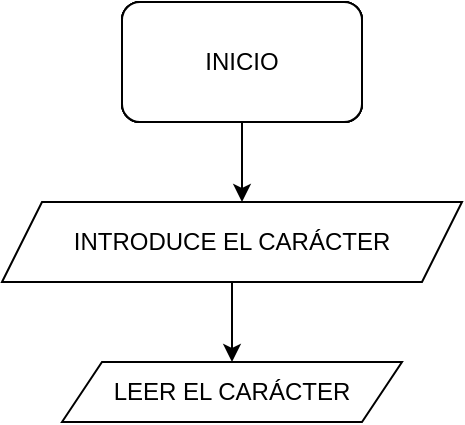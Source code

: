 <mxfile version="20.3.3" type="github">
  <diagram id="7d9E0L_A-0tJRyVjxDas" name="Página-1">
    <mxGraphModel dx="1780" dy="532" grid="1" gridSize="10" guides="1" tooltips="1" connect="1" arrows="1" fold="1" page="1" pageScale="1" pageWidth="827" pageHeight="1169" math="0" shadow="0">
      <root>
        <mxCell id="0" />
        <mxCell id="1" parent="0" />
        <mxCell id="BBk7Xj_E3Ip7yrANS3Zb-62" value="" style="rounded=1;whiteSpace=wrap;html=1;" vertex="1" parent="1">
          <mxGeometry x="-490" y="20" width="120" height="60" as="geometry" />
        </mxCell>
        <mxCell id="BBk7Xj_E3Ip7yrANS3Zb-64" value="" style="rounded=1;whiteSpace=wrap;html=1;" vertex="1" parent="1">
          <mxGeometry x="-490" y="20" width="120" height="60" as="geometry" />
        </mxCell>
        <mxCell id="BBk7Xj_E3Ip7yrANS3Zb-66" value="" style="rounded=1;whiteSpace=wrap;html=1;" vertex="1" parent="1">
          <mxGeometry x="-490" y="20" width="120" height="60" as="geometry" />
        </mxCell>
        <mxCell id="BBk7Xj_E3Ip7yrANS3Zb-68" value="INICIO" style="rounded=1;whiteSpace=wrap;html=1;" vertex="1" parent="1">
          <mxGeometry x="-490" y="20" width="120" height="60" as="geometry" />
        </mxCell>
        <mxCell id="BBk7Xj_E3Ip7yrANS3Zb-69" value="" style="endArrow=classic;html=1;rounded=0;exitX=0.5;exitY=1;exitDx=0;exitDy=0;" edge="1" source="BBk7Xj_E3Ip7yrANS3Zb-68" parent="1">
          <mxGeometry width="50" height="50" relative="1" as="geometry">
            <mxPoint x="-220" y="260" as="sourcePoint" />
            <mxPoint x="-430" y="120" as="targetPoint" />
          </mxGeometry>
        </mxCell>
        <mxCell id="BBk7Xj_E3Ip7yrANS3Zb-70" value="INTRODUCE EL CARÁCTER" style="shape=parallelogram;perimeter=parallelogramPerimeter;whiteSpace=wrap;html=1;fixedSize=1;" vertex="1" parent="1">
          <mxGeometry x="-550" y="120" width="230" height="40" as="geometry" />
        </mxCell>
        <mxCell id="BBk7Xj_E3Ip7yrANS3Zb-77" value="" style="endArrow=classic;html=1;rounded=0;exitX=0.5;exitY=1;exitDx=0;exitDy=0;" edge="1" parent="1" source="BBk7Xj_E3Ip7yrANS3Zb-70">
          <mxGeometry width="50" height="50" relative="1" as="geometry">
            <mxPoint x="-430.5" y="170" as="sourcePoint" />
            <mxPoint x="-435" y="200" as="targetPoint" />
            <Array as="points" />
          </mxGeometry>
        </mxCell>
        <mxCell id="BBk7Xj_E3Ip7yrANS3Zb-94" value="LEER EL CARÁCTER&lt;br&gt;" style="shape=parallelogram;perimeter=parallelogramPerimeter;whiteSpace=wrap;html=1;fixedSize=1;" vertex="1" parent="1">
          <mxGeometry x="-520" y="200" width="170" height="30" as="geometry" />
        </mxCell>
      </root>
    </mxGraphModel>
  </diagram>
</mxfile>
